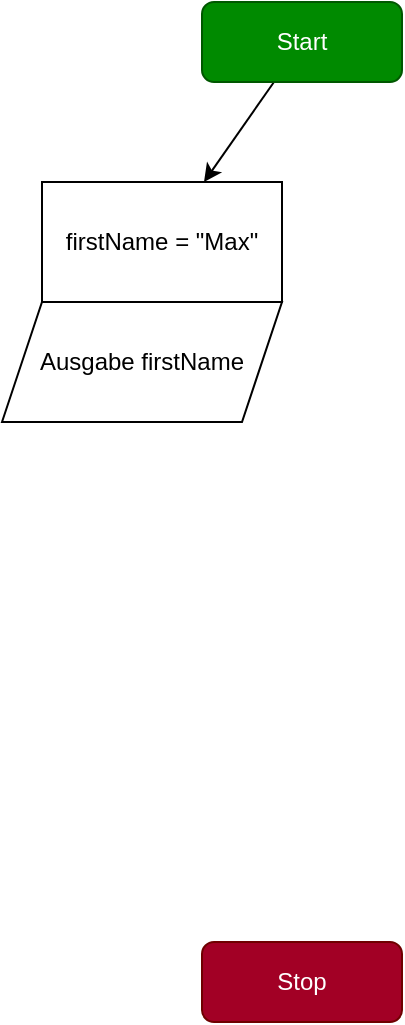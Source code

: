 <mxfile>
    <diagram id="gGdhodiOZO5iC0aZF4RU" name="Deklaration">
        <mxGraphModel dx="798" dy="610" grid="1" gridSize="10" guides="1" tooltips="1" connect="1" arrows="1" fold="1" page="1" pageScale="1" pageWidth="827" pageHeight="1169" math="0" shadow="0">
            <root>
                <mxCell id="0"/>
                <mxCell id="1" parent="0"/>
                <mxCell id="9" style="edgeStyle=none;html=1;" edge="1" parent="1" source="3" target="5">
                    <mxGeometry relative="1" as="geometry"/>
                </mxCell>
                <mxCell id="3" value="Start" style="rounded=1;whiteSpace=wrap;html=1;fillColor=#008a00;fontColor=#ffffff;strokeColor=#005700;" vertex="1" parent="1">
                    <mxGeometry x="340" y="50" width="100" height="40" as="geometry"/>
                </mxCell>
                <mxCell id="4" value="Stop" style="rounded=1;whiteSpace=wrap;html=1;fillColor=#a20025;fontColor=#ffffff;strokeColor=#6F0000;" vertex="1" parent="1">
                    <mxGeometry x="340" y="520" width="100" height="40" as="geometry"/>
                </mxCell>
                <mxCell id="5" value="firstName = &quot;Max&quot;" style="rounded=0;whiteSpace=wrap;html=1;" vertex="1" parent="1">
                    <mxGeometry x="260" y="140" width="120" height="60" as="geometry"/>
                </mxCell>
                <mxCell id="6" value="Ausgabe firstName" style="shape=parallelogram;perimeter=parallelogramPerimeter;whiteSpace=wrap;html=1;fixedSize=1;" vertex="1" parent="1">
                    <mxGeometry x="240" y="200" width="140" height="60" as="geometry"/>
                </mxCell>
            </root>
        </mxGraphModel>
    </diagram>
    <diagram name="FamilyName" id="mXlkOLX1Dp56OZYZqnTY">
        <mxGraphModel dx="798" dy="610" grid="1" gridSize="10" guides="1" tooltips="1" connect="1" arrows="1" fold="1" page="1" pageScale="1" pageWidth="827" pageHeight="1169" math="0" shadow="0">
            <root>
                <mxCell id="fSZinGSRB97kHrwqoCWl-0"/>
                <mxCell id="fSZinGSRB97kHrwqoCWl-1" parent="fSZinGSRB97kHrwqoCWl-0"/>
                <mxCell id="fSZinGSRB97kHrwqoCWl-2" style="edgeStyle=none;html=1;" edge="1" parent="fSZinGSRB97kHrwqoCWl-1" source="fSZinGSRB97kHrwqoCWl-3" target="fSZinGSRB97kHrwqoCWl-5">
                    <mxGeometry relative="1" as="geometry"/>
                </mxCell>
                <mxCell id="fSZinGSRB97kHrwqoCWl-9" style="edgeStyle=none;html=1;entryX=0.392;entryY=-0.033;entryDx=0;entryDy=0;entryPerimeter=0;" edge="1" parent="fSZinGSRB97kHrwqoCWl-1" source="fSZinGSRB97kHrwqoCWl-3" target="fSZinGSRB97kHrwqoCWl-7">
                    <mxGeometry relative="1" as="geometry"/>
                </mxCell>
                <mxCell id="fSZinGSRB97kHrwqoCWl-3" value="Start" style="rounded=1;whiteSpace=wrap;html=1;fillColor=#008a00;fontColor=#ffffff;strokeColor=#005700;" vertex="1" parent="fSZinGSRB97kHrwqoCWl-1">
                    <mxGeometry x="350" y="50" width="100" height="40" as="geometry"/>
                </mxCell>
                <mxCell id="fSZinGSRB97kHrwqoCWl-4" value="Stop" style="rounded=1;whiteSpace=wrap;html=1;fillColor=#a20025;fontColor=#ffffff;strokeColor=#6F0000;" vertex="1" parent="fSZinGSRB97kHrwqoCWl-1">
                    <mxGeometry x="345" y="520" width="100" height="40" as="geometry"/>
                </mxCell>
                <mxCell id="fSZinGSRB97kHrwqoCWl-10" style="edgeStyle=none;html=1;entryX=0.25;entryY=0;entryDx=0;entryDy=0;" edge="1" parent="fSZinGSRB97kHrwqoCWl-1" source="fSZinGSRB97kHrwqoCWl-5" target="fSZinGSRB97kHrwqoCWl-6">
                    <mxGeometry relative="1" as="geometry"/>
                </mxCell>
                <mxCell id="fSZinGSRB97kHrwqoCWl-5" value="firstName = &quot;Max&quot;" style="rounded=0;whiteSpace=wrap;html=1;" vertex="1" parent="fSZinGSRB97kHrwqoCWl-1">
                    <mxGeometry x="260" y="140" width="120" height="60" as="geometry"/>
                </mxCell>
                <mxCell id="fSZinGSRB97kHrwqoCWl-12" style="edgeStyle=none;html=1;entryX=0.5;entryY=0;entryDx=0;entryDy=0;" edge="1" parent="fSZinGSRB97kHrwqoCWl-1" source="fSZinGSRB97kHrwqoCWl-6" target="fSZinGSRB97kHrwqoCWl-4">
                    <mxGeometry relative="1" as="geometry"/>
                </mxCell>
                <mxCell id="fSZinGSRB97kHrwqoCWl-6" value="Ausgabe firstName &amp;amp;&lt;br&gt;lastName" style="shape=parallelogram;perimeter=parallelogramPerimeter;whiteSpace=wrap;html=1;fixedSize=1;" vertex="1" parent="fSZinGSRB97kHrwqoCWl-1">
                    <mxGeometry x="320" y="310" width="150" height="60" as="geometry"/>
                </mxCell>
                <mxCell id="fSZinGSRB97kHrwqoCWl-11" style="edgeStyle=none;html=1;entryX=0.75;entryY=0;entryDx=0;entryDy=0;" edge="1" parent="fSZinGSRB97kHrwqoCWl-1" source="fSZinGSRB97kHrwqoCWl-7" target="fSZinGSRB97kHrwqoCWl-6">
                    <mxGeometry relative="1" as="geometry"/>
                </mxCell>
                <mxCell id="fSZinGSRB97kHrwqoCWl-7" value="lastName = &quot;Mütze&quot;" style="rounded=0;whiteSpace=wrap;html=1;" vertex="1" parent="fSZinGSRB97kHrwqoCWl-1">
                    <mxGeometry x="430" y="140" width="120" height="60" as="geometry"/>
                </mxCell>
            </root>
        </mxGraphModel>
    </diagram>
</mxfile>